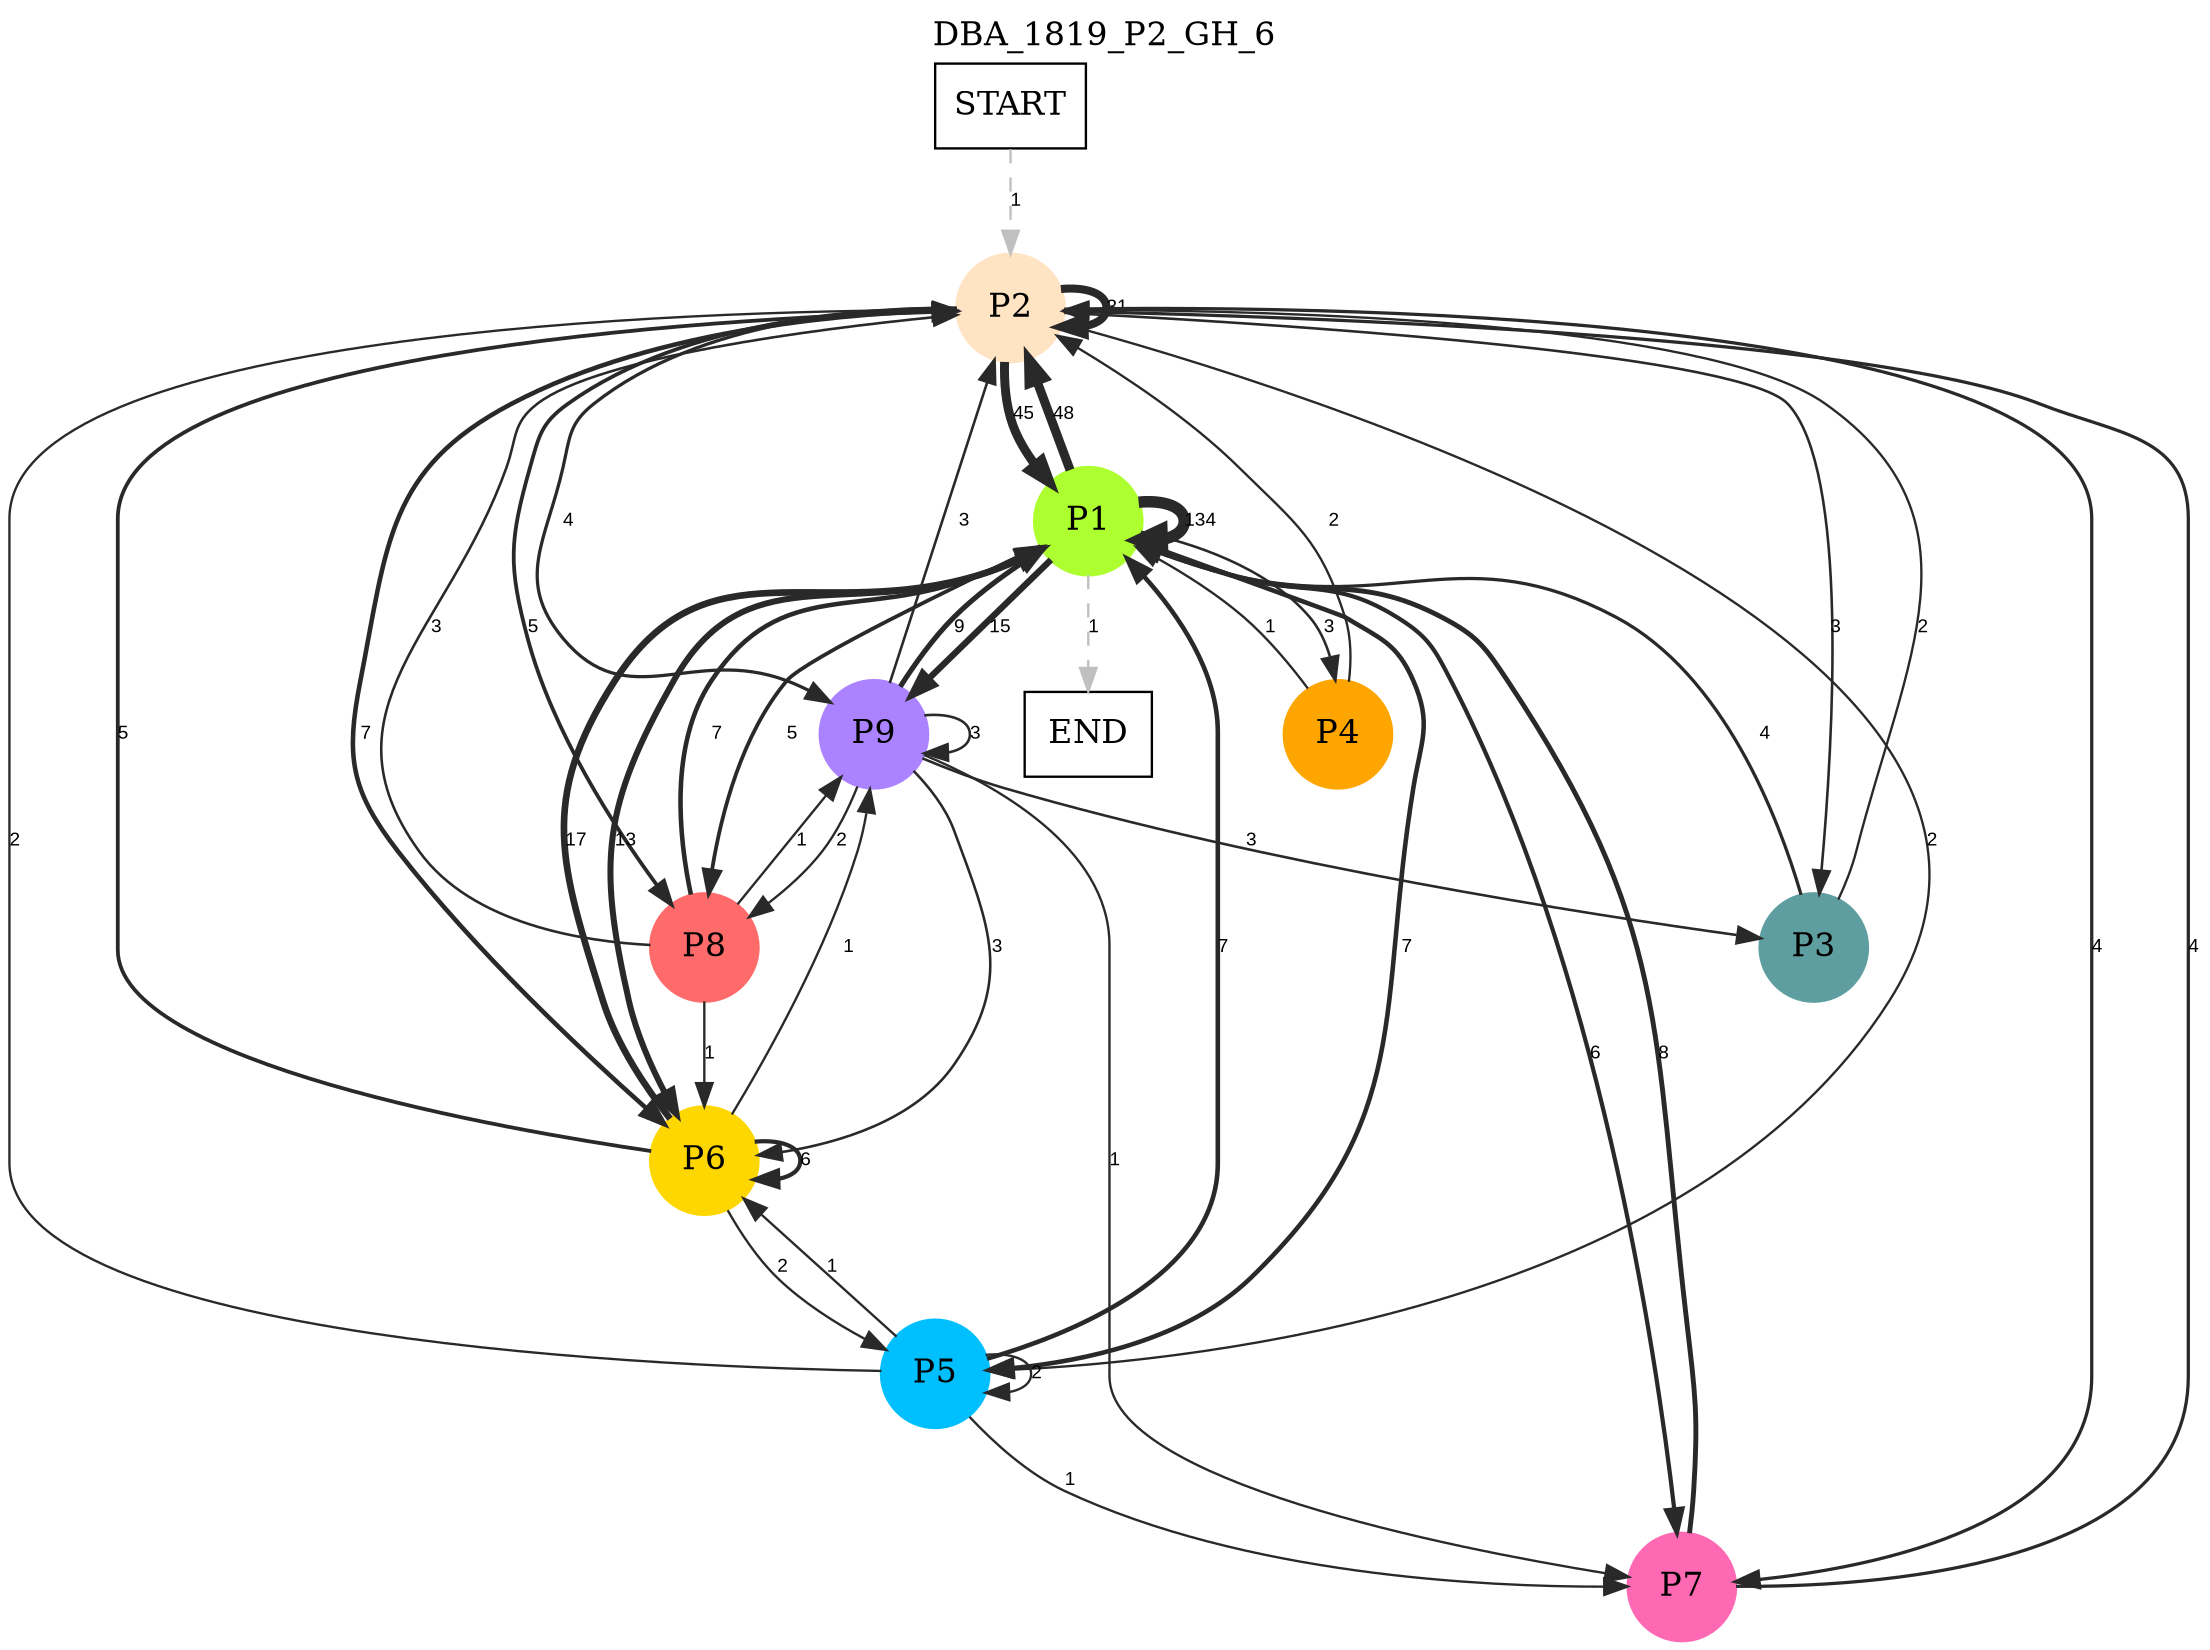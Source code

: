 digraph DBA_1819_P2_GH_6 {
	labelloc="t";
	label=DBA_1819_P2_GH_6;
	dpi = 150
	size="16,11!";
	margin = 0;
"START" [shape=box, fillcolor=white, style=filled, color=black]
"P2" [shape=circle, color=bisque, style=filled]
"P1" [shape=circle, color=greenyellow, style=filled]
"P9" [shape=circle, color=mediumpurple1, style=filled]
"P3" [shape=circle, color=cadetblue, style=filled]
"P7" [shape=circle, color=hotpink, style=filled]
"P6" [shape=circle, color=gold, style=filled]
"P8" [shape=circle, color=indianred1, style=filled]
"P4" [shape=circle, color=orange, style=filled]
"P5" [shape=circle, color=deepskyblue, style=filled]
"END" [shape=box, fillcolor=white, style=filled, color=black]
"START" -> "P2" [ style = dashed color=grey label ="1" labelfloat=false fontname="Arial" fontsize=8]

"P2" -> "P2" [ color=grey16 penwidth = "3.43398720448515"label ="31" labelfloat=false fontname="Arial" fontsize=8]

"P2" -> "P1" [ color=grey16 penwidth = "3.80666248977032"label ="45" labelfloat=false fontname="Arial" fontsize=8]

"P2" -> "P9" [ color=grey16 penwidth = "1.38629436111989"label ="4" labelfloat=false fontname="Arial" fontsize=8]

"P2" -> "P3" [ color=grey16 penwidth = "1.09861228866811"label ="3" labelfloat=false fontname="Arial" fontsize=8]

"P2" -> "P7" [ color=grey16 penwidth = "1.38629436111989"label ="4" labelfloat=false fontname="Arial" fontsize=8]

"P2" -> "P6" [ color=grey16 penwidth = "1.94591014905531"label ="7" labelfloat=false fontname="Arial" fontsize=8]

"P2" -> "P8" [ color=grey16 penwidth = "1.6094379124341"label ="5" labelfloat=false fontname="Arial" fontsize=8]

"P2" -> "P5" [ color=grey16 penwidth = "1"label ="2" labelfloat=false fontname="Arial" fontsize=8]

"P1" -> "P2" [ color=grey16 penwidth = "3.87120101090789"label ="48" labelfloat=false fontname="Arial" fontsize=8]

"P1" -> "P1" [ color=grey16 penwidth = "4.89783979995091"label ="134" labelfloat=false fontname="Arial" fontsize=8]

"P1" -> "P9" [ color=grey16 penwidth = "2.70805020110221"label ="15" labelfloat=false fontname="Arial" fontsize=8]

"P1" -> "P7" [ color=grey16 penwidth = "1.79175946922805"label ="6" labelfloat=false fontname="Arial" fontsize=8]

"P1" -> "P6" [ color=grey16 penwidth = "2.56494935746154"label ="13" labelfloat=false fontname="Arial" fontsize=8]

"P1" -> "P8" [ color=grey16 penwidth = "1.6094379124341"label ="5" labelfloat=false fontname="Arial" fontsize=8]

"P1" -> "P4" [ color=grey16 penwidth = "1.09861228866811"label ="3" labelfloat=false fontname="Arial" fontsize=8]

"P1" -> "P5" [ color=grey16 penwidth = "1.94591014905531"label ="7" labelfloat=false fontname="Arial" fontsize=8]

"P1" -> "END" [ style = dashed color=grey label ="1" labelfloat=false fontname="Arial" fontsize=8]

"P9" -> "P2" [ color=grey16 penwidth = "1.09861228866811"label ="3" labelfloat=false fontname="Arial" fontsize=8]

"P9" -> "P1" [ color=grey16 penwidth = "2.19722457733622"label ="9" labelfloat=false fontname="Arial" fontsize=8]

"P9" -> "P9" [ color=grey16 penwidth = "1.09861228866811"label ="3" labelfloat=false fontname="Arial" fontsize=8]

"P9" -> "P3" [ color=grey16 penwidth = "1.09861228866811"label ="3" labelfloat=false fontname="Arial" fontsize=8]

"P9" -> "P7" [ color=grey16 penwidth = "1"label ="1" labelfloat=false fontname="Arial" fontsize=8]

"P9" -> "P6" [ color=grey16 penwidth = "1.09861228866811"label ="3" labelfloat=false fontname="Arial" fontsize=8]

"P9" -> "P8" [ color=grey16 penwidth = "1"label ="2" labelfloat=false fontname="Arial" fontsize=8]

"P3" -> "P2" [ color=grey16 penwidth = "1"label ="2" labelfloat=false fontname="Arial" fontsize=8]

"P3" -> "P1" [ color=grey16 penwidth = "1.38629436111989"label ="4" labelfloat=false fontname="Arial" fontsize=8]

"P7" -> "P2" [ color=grey16 penwidth = "1.38629436111989"label ="4" labelfloat=false fontname="Arial" fontsize=8]

"P7" -> "P1" [ color=grey16 penwidth = "2.07944154167984"label ="8" labelfloat=false fontname="Arial" fontsize=8]

"P6" -> "P2" [ color=grey16 penwidth = "1.6094379124341"label ="5" labelfloat=false fontname="Arial" fontsize=8]

"P6" -> "P1" [ color=grey16 penwidth = "2.83321334405622"label ="17" labelfloat=false fontname="Arial" fontsize=8]

"P6" -> "P9" [ color=grey16 penwidth = "1"label ="1" labelfloat=false fontname="Arial" fontsize=8]

"P6" -> "P6" [ color=grey16 penwidth = "1.79175946922805"label ="6" labelfloat=false fontname="Arial" fontsize=8]

"P6" -> "P5" [ color=grey16 penwidth = "1"label ="2" labelfloat=false fontname="Arial" fontsize=8]

"P8" -> "P2" [ color=grey16 penwidth = "1.09861228866811"label ="3" labelfloat=false fontname="Arial" fontsize=8]

"P8" -> "P1" [ color=grey16 penwidth = "1.94591014905531"label ="7" labelfloat=false fontname="Arial" fontsize=8]

"P8" -> "P9" [ color=grey16 penwidth = "1"label ="1" labelfloat=false fontname="Arial" fontsize=8]

"P8" -> "P6" [ color=grey16 penwidth = "1"label ="1" labelfloat=false fontname="Arial" fontsize=8]

"P4" -> "P2" [ color=grey16 penwidth = "1"label ="2" labelfloat=false fontname="Arial" fontsize=8]

"P4" -> "P1" [ color=grey16 penwidth = "1"label ="1" labelfloat=false fontname="Arial" fontsize=8]

"P5" -> "P2" [ color=grey16 penwidth = "1"label ="2" labelfloat=false fontname="Arial" fontsize=8]

"P5" -> "P1" [ color=grey16 penwidth = "1.94591014905531"label ="7" labelfloat=false fontname="Arial" fontsize=8]

"P5" -> "P7" [ color=grey16 penwidth = "1"label ="1" labelfloat=false fontname="Arial" fontsize=8]

"P5" -> "P6" [ color=grey16 penwidth = "1"label ="1" labelfloat=false fontname="Arial" fontsize=8]

"P5" -> "P5" [ color=grey16 penwidth = "1"label ="2" labelfloat=false fontname="Arial" fontsize=8]

}
